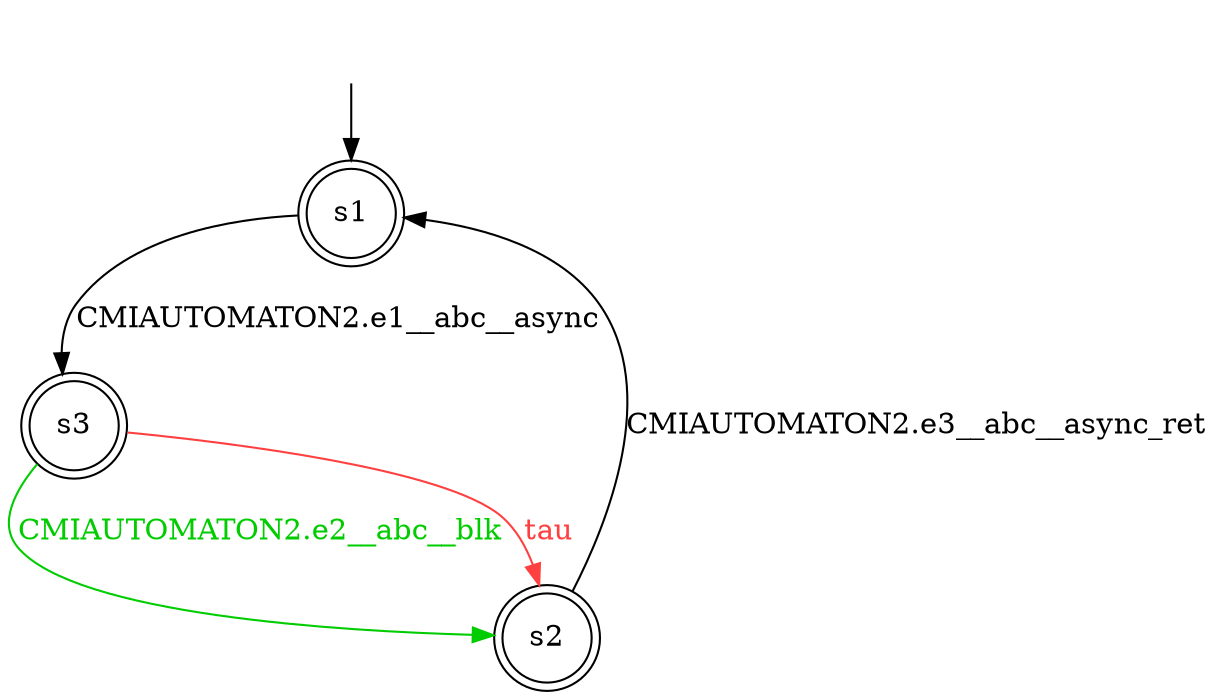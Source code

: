 digraph diffautomaton {
	1 [label=<s1> shape="doublecircle"];
	2 [label=<s2> shape="doublecircle"];
	3 [label=<s3> shape="doublecircle"];
	__init1 [label=<> shape="none"];
	__init1 -> 1;
	1 -> 3 [label=<<font color="#000000">CMIAUTOMATON2.e1__abc__async</font>> id="1-0-3"];
	2 -> 1 [label=<<font color="#000000">CMIAUTOMATON2.e3__abc__async_ret</font>> id="2-0-1"];
	3 -> 2 [label=<<font color="#00cc00">CMIAUTOMATON2.e2__abc__blk</font>> color="#00cc00" id="3-0-2"];
	3 -> 2 [label=<<font color="#ff4040">tau</font>> color="#ff4040" id="3-1-2"];
}
